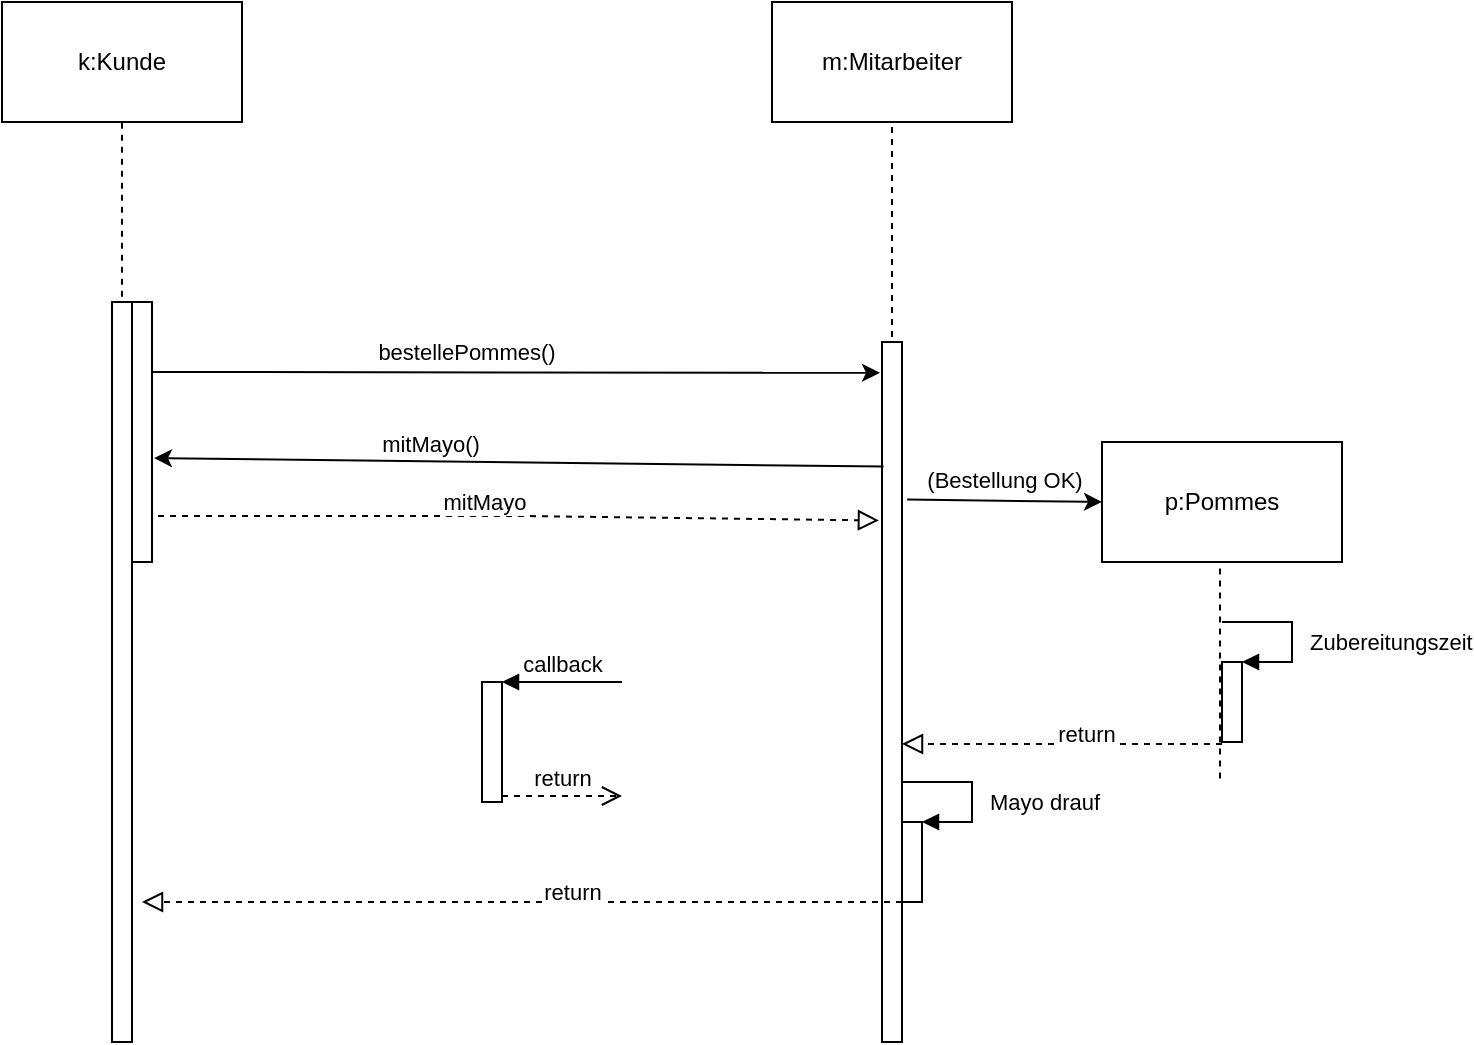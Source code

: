 <mxfile>
    <diagram id="gBiYrR6aGCBnGVQNwvMZ" name="Seite-1">
        <mxGraphModel dx="1278" dy="793" grid="1" gridSize="10" guides="1" tooltips="1" connect="1" arrows="1" fold="1" page="1" pageScale="1" pageWidth="827" pageHeight="1169" math="0" shadow="0">
            <root>
                <mxCell id="0"/>
                <mxCell id="1" parent="0"/>
                <mxCell id="2" value="k:Kunde" style="rounded=0;whiteSpace=wrap;html=1;" vertex="1" parent="1">
                    <mxGeometry x="140" y="70" width="120" height="60" as="geometry"/>
                </mxCell>
                <mxCell id="3" value="m:Mitarbeiter" style="rounded=0;whiteSpace=wrap;html=1;" vertex="1" parent="1">
                    <mxGeometry x="525" y="70" width="120" height="60" as="geometry"/>
                </mxCell>
                <mxCell id="4" value="" style="html=1;points=[];perimeter=orthogonalPerimeter;" vertex="1" parent="1">
                    <mxGeometry x="195" y="220" width="10" height="370" as="geometry"/>
                </mxCell>
                <mxCell id="5" value="" style="endArrow=none;dashed=1;html=1;entryX=0.5;entryY=1;entryDx=0;entryDy=0;exitX=0.5;exitY=-0.007;exitDx=0;exitDy=0;exitPerimeter=0;" edge="1" parent="1" source="4" target="2">
                    <mxGeometry width="50" height="50" relative="1" as="geometry">
                        <mxPoint x="110" y="240" as="sourcePoint"/>
                        <mxPoint x="160" y="190" as="targetPoint"/>
                    </mxGeometry>
                </mxCell>
                <mxCell id="6" value="" style="html=1;points=[];perimeter=orthogonalPerimeter;" vertex="1" parent="1">
                    <mxGeometry x="580" y="240" width="10" height="350" as="geometry"/>
                </mxCell>
                <mxCell id="7" value="" style="endArrow=none;dashed=1;html=1;entryX=0.5;entryY=1;entryDx=0;entryDy=0;exitX=0.5;exitY=-0.007;exitDx=0;exitDy=0;exitPerimeter=0;" edge="1" parent="1" source="6" target="3">
                    <mxGeometry width="50" height="50" relative="1" as="geometry">
                        <mxPoint x="495" y="230" as="sourcePoint"/>
                        <mxPoint x="585" y="120" as="targetPoint"/>
                    </mxGeometry>
                </mxCell>
                <mxCell id="8" value="" style="endArrow=classic;html=1;entryX=-0.1;entryY=0.044;entryDx=0;entryDy=0;entryPerimeter=0;" edge="1" parent="1" target="6">
                    <mxGeometry width="50" height="50" relative="1" as="geometry">
                        <mxPoint x="210" y="255" as="sourcePoint"/>
                        <mxPoint x="440" y="290" as="targetPoint"/>
                    </mxGeometry>
                </mxCell>
                <mxCell id="9" value="bestellePommes()" style="edgeLabel;html=1;align=center;verticalAlign=middle;resizable=0;points=[];" vertex="1" connectable="0" parent="8">
                    <mxGeometry x="-0.124" y="-4" relative="1" as="geometry">
                        <mxPoint y="-14" as="offset"/>
                    </mxGeometry>
                </mxCell>
                <mxCell id="10" value="" style="endArrow=classic;html=1;exitX=0.082;exitY=0.178;exitDx=0;exitDy=0;exitPerimeter=0;entryX=1.1;entryY=0.6;entryDx=0;entryDy=0;entryPerimeter=0;" edge="1" parent="1" source="6" target="12">
                    <mxGeometry width="50" height="50" relative="1" as="geometry">
                        <mxPoint x="390" y="340" as="sourcePoint"/>
                        <mxPoint x="440" y="290" as="targetPoint"/>
                    </mxGeometry>
                </mxCell>
                <mxCell id="11" value="mitMayo()" style="edgeLabel;html=1;align=center;verticalAlign=middle;resizable=0;points=[];" vertex="1" connectable="0" parent="10">
                    <mxGeometry x="0.068" y="1" relative="1" as="geometry">
                        <mxPoint x="-32" y="-10" as="offset"/>
                    </mxGeometry>
                </mxCell>
                <mxCell id="12" value="" style="html=1;points=[];perimeter=orthogonalPerimeter;" vertex="1" parent="1">
                    <mxGeometry x="205" y="220" width="10" height="130" as="geometry"/>
                </mxCell>
                <mxCell id="14" value="" style="html=1;points=[];perimeter=orthogonalPerimeter;" vertex="1" parent="1">
                    <mxGeometry x="380" y="410" width="10" height="60" as="geometry"/>
                </mxCell>
                <mxCell id="15" value="callback" style="html=1;verticalAlign=bottom;endArrow=block;entryX=1;entryY=0;" edge="1" target="14" parent="1">
                    <mxGeometry relative="1" as="geometry">
                        <mxPoint x="450" y="410" as="sourcePoint"/>
                    </mxGeometry>
                </mxCell>
                <mxCell id="16" value="return" style="html=1;verticalAlign=bottom;endArrow=open;dashed=1;endSize=8;exitX=1;exitY=0.95;" edge="1" source="14" parent="1">
                    <mxGeometry relative="1" as="geometry">
                        <mxPoint x="450" y="467" as="targetPoint"/>
                    </mxGeometry>
                </mxCell>
                <mxCell id="19" value="" style="endArrow=block;startArrow=none;endFill=0;startFill=0;endSize=8;html=1;verticalAlign=bottom;dashed=1;labelBackgroundColor=none;exitX=1.3;exitY=0.823;exitDx=0;exitDy=0;exitPerimeter=0;entryX=-0.153;entryY=0.255;entryDx=0;entryDy=0;entryPerimeter=0;" edge="1" parent="1" source="12" target="6">
                    <mxGeometry width="160" relative="1" as="geometry">
                        <mxPoint x="330" y="320" as="sourcePoint"/>
                        <mxPoint x="490" y="320" as="targetPoint"/>
                        <Array as="points">
                            <mxPoint x="400" y="327"/>
                        </Array>
                    </mxGeometry>
                </mxCell>
                <mxCell id="20" value="mitMayo" style="edgeLabel;html=1;align=center;verticalAlign=middle;resizable=0;points=[];" vertex="1" connectable="0" parent="19">
                    <mxGeometry x="-0.114" y="1" relative="1" as="geometry">
                        <mxPoint x="3" y="-6" as="offset"/>
                    </mxGeometry>
                </mxCell>
                <mxCell id="21" value="p:Pommes" style="rounded=0;whiteSpace=wrap;html=1;" vertex="1" parent="1">
                    <mxGeometry x="690" y="290" width="120" height="60" as="geometry"/>
                </mxCell>
                <mxCell id="22" value="" style="endArrow=classic;html=1;entryX=0;entryY=0.5;entryDx=0;entryDy=0;exitX=1.259;exitY=0.225;exitDx=0;exitDy=0;exitPerimeter=0;" edge="1" parent="1" source="6" target="21">
                    <mxGeometry width="50" height="50" relative="1" as="geometry">
                        <mxPoint x="390" y="220" as="sourcePoint"/>
                        <mxPoint x="440" y="170" as="targetPoint"/>
                    </mxGeometry>
                </mxCell>
                <mxCell id="23" value="(Bestellung OK)" style="edgeLabel;html=1;align=center;verticalAlign=middle;resizable=0;points=[];" vertex="1" connectable="0" parent="22">
                    <mxGeometry x="-0.327" y="-1" relative="1" as="geometry">
                        <mxPoint x="15" y="-11" as="offset"/>
                    </mxGeometry>
                </mxCell>
                <mxCell id="24" value="" style="html=1;points=[];perimeter=orthogonalPerimeter;" vertex="1" parent="1">
                    <mxGeometry x="750" y="400" width="10" height="40" as="geometry"/>
                </mxCell>
                <mxCell id="25" value="Zubereitungszeit" style="edgeStyle=orthogonalEdgeStyle;html=1;align=left;spacingLeft=2;endArrow=block;rounded=0;entryX=1;entryY=0;" edge="1" target="24" parent="1">
                    <mxGeometry x="0.125" y="5" relative="1" as="geometry">
                        <mxPoint x="750" y="380" as="sourcePoint"/>
                        <Array as="points">
                            <mxPoint x="785" y="380"/>
                            <mxPoint x="785" y="400"/>
                        </Array>
                        <mxPoint as="offset"/>
                    </mxGeometry>
                </mxCell>
                <mxCell id="26" value="" style="endArrow=none;dashed=1;html=1;entryX=0.5;entryY=1;entryDx=0;entryDy=0;exitX=0.5;exitY=-0.007;exitDx=0;exitDy=0;exitPerimeter=0;" edge="1" parent="1">
                    <mxGeometry width="50" height="50" relative="1" as="geometry">
                        <mxPoint x="749" y="458.25" as="sourcePoint"/>
                        <mxPoint x="749" y="350" as="targetPoint"/>
                    </mxGeometry>
                </mxCell>
                <mxCell id="27" value="" style="endArrow=block;startArrow=none;endFill=0;startFill=0;endSize=8;html=1;verticalAlign=bottom;dashed=1;labelBackgroundColor=none;exitX=0;exitY=1.025;exitDx=0;exitDy=0;exitPerimeter=0;" edge="1" parent="1" source="24" target="6">
                    <mxGeometry width="160" relative="1" as="geometry">
                        <mxPoint x="228" y="336.99" as="sourcePoint"/>
                        <mxPoint x="587" y="339" as="targetPoint"/>
                        <Array as="points">
                            <mxPoint x="680" y="441"/>
                        </Array>
                    </mxGeometry>
                </mxCell>
                <mxCell id="28" value="return" style="edgeLabel;html=1;align=center;verticalAlign=middle;resizable=0;points=[];" vertex="1" connectable="0" parent="27">
                    <mxGeometry x="-0.114" y="1" relative="1" as="geometry">
                        <mxPoint x="3" y="-6" as="offset"/>
                    </mxGeometry>
                </mxCell>
                <mxCell id="29" value="Mayo drauf" style="edgeStyle=orthogonalEdgeStyle;html=1;align=left;spacingLeft=2;endArrow=block;rounded=0;entryX=1;entryY=0;" edge="1" target="30" parent="1">
                    <mxGeometry x="0.125" y="5" relative="1" as="geometry">
                        <mxPoint x="590" y="460" as="sourcePoint"/>
                        <Array as="points">
                            <mxPoint x="625" y="460"/>
                            <mxPoint x="625" y="480"/>
                        </Array>
                        <mxPoint as="offset"/>
                    </mxGeometry>
                </mxCell>
                <mxCell id="30" value="" style="html=1;points=[];perimeter=orthogonalPerimeter;" vertex="1" parent="1">
                    <mxGeometry x="590" y="480" width="10" height="40" as="geometry"/>
                </mxCell>
                <mxCell id="32" value="" style="endArrow=block;startArrow=none;endFill=0;startFill=0;endSize=8;html=1;verticalAlign=bottom;dashed=1;labelBackgroundColor=none;exitX=0;exitY=1.025;exitDx=0;exitDy=0;exitPerimeter=0;" edge="1" parent="1">
                    <mxGeometry width="160" relative="1" as="geometry">
                        <mxPoint x="590" y="520.0" as="sourcePoint"/>
                        <mxPoint x="210" y="520" as="targetPoint"/>
                        <Array as="points">
                            <mxPoint x="520" y="520"/>
                        </Array>
                    </mxGeometry>
                </mxCell>
                <mxCell id="33" value="return" style="edgeLabel;html=1;align=center;verticalAlign=middle;resizable=0;points=[];" vertex="1" connectable="0" parent="32">
                    <mxGeometry x="-0.114" y="1" relative="1" as="geometry">
                        <mxPoint x="3" y="-6" as="offset"/>
                    </mxGeometry>
                </mxCell>
            </root>
        </mxGraphModel>
    </diagram>
</mxfile>